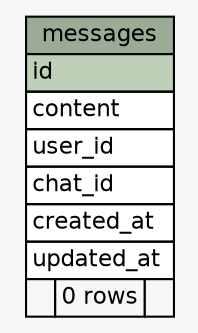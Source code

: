 // dot 2.38.0 on Linux 4.13.0-32-generic
// SchemaSpy rev 590
digraph "messages" {
  graph [
    rankdir="RL"
    bgcolor="#f7f7f7"
    nodesep="0.18"
    ranksep="0.46"
    fontname="Helvetica"
    fontsize="11"
  ];
  node [
    fontname="Helvetica"
    fontsize="11"
    shape="plaintext"
  ];
  edge [
    arrowsize="0.8"
  ];
  "messages" [
    label=<
    <TABLE BORDER="0" CELLBORDER="1" CELLSPACING="0" BGCOLOR="#ffffff">
      <TR><TD COLSPAN="3" BGCOLOR="#9bab96" ALIGN="CENTER">messages</TD></TR>
      <TR><TD PORT="id" COLSPAN="3" BGCOLOR="#bed1b8" ALIGN="LEFT">id</TD></TR>
      <TR><TD PORT="content" COLSPAN="3" ALIGN="LEFT">content</TD></TR>
      <TR><TD PORT="user_id" COLSPAN="3" ALIGN="LEFT">user_id</TD></TR>
      <TR><TD PORT="chat_id" COLSPAN="3" ALIGN="LEFT">chat_id</TD></TR>
      <TR><TD PORT="created_at" COLSPAN="3" ALIGN="LEFT">created_at</TD></TR>
      <TR><TD PORT="updated_at" COLSPAN="3" ALIGN="LEFT">updated_at</TD></TR>
      <TR><TD ALIGN="LEFT" BGCOLOR="#f7f7f7">  </TD><TD ALIGN="RIGHT" BGCOLOR="#f7f7f7">0 rows</TD><TD ALIGN="RIGHT" BGCOLOR="#f7f7f7">  </TD></TR>
    </TABLE>>
    URL="tables/messages.html"
    tooltip="messages"
  ];
}
